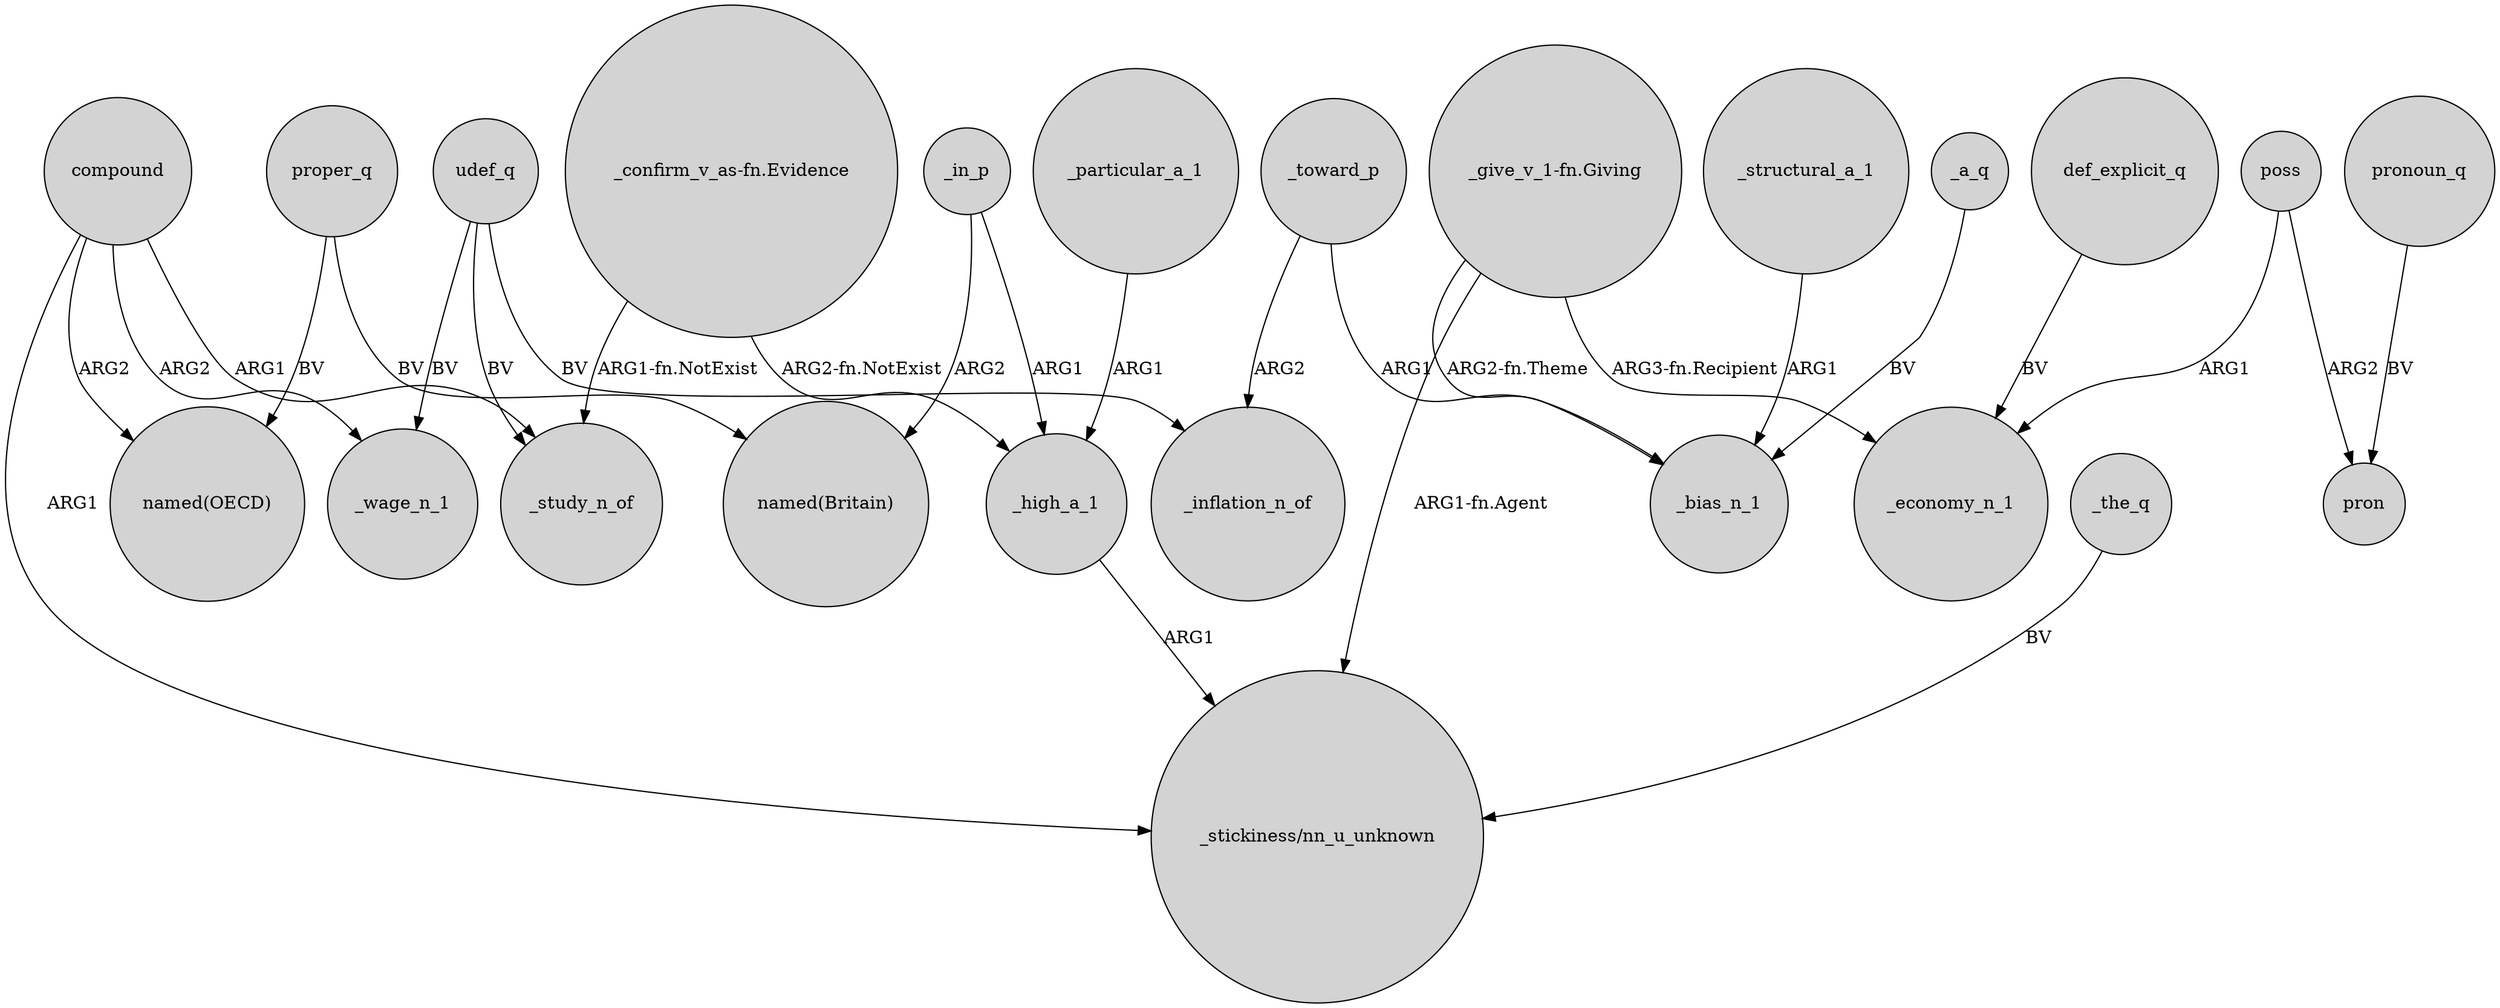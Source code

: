 digraph {
	node [shape=circle style=filled]
	udef_q -> _inflation_n_of [label=BV]
	_in_p -> "named(Britain)" [label=ARG2]
	_particular_a_1 -> _high_a_1 [label=ARG1]
	poss -> pron [label=ARG2]
	"_confirm_v_as-fn.Evidence" -> _study_n_of [label="ARG1-fn.NotExist"]
	udef_q -> _wage_n_1 [label=BV]
	"_give_v_1-fn.Giving" -> "_stickiness/nn_u_unknown" [label="ARG1-fn.Agent"]
	_structural_a_1 -> _bias_n_1 [label=ARG1]
	def_explicit_q -> _economy_n_1 [label=BV]
	compound -> _wage_n_1 [label=ARG2]
	proper_q -> "named(OECD)" [label=BV]
	_a_q -> _bias_n_1 [label=BV]
	compound -> "named(OECD)" [label=ARG2]
	_high_a_1 -> "_stickiness/nn_u_unknown" [label=ARG1]
	poss -> _economy_n_1 [label=ARG1]
	_the_q -> "_stickiness/nn_u_unknown" [label=BV]
	pronoun_q -> pron [label=BV]
	_toward_p -> _inflation_n_of [label=ARG2]
	compound -> _study_n_of [label=ARG1]
	"_confirm_v_as-fn.Evidence" -> _high_a_1 [label="ARG2-fn.NotExist"]
	"_give_v_1-fn.Giving" -> _economy_n_1 [label="ARG3-fn.Recipient"]
	"_give_v_1-fn.Giving" -> _bias_n_1 [label="ARG2-fn.Theme"]
	udef_q -> _study_n_of [label=BV]
	compound -> "_stickiness/nn_u_unknown" [label=ARG1]
	_in_p -> _high_a_1 [label=ARG1]
	proper_q -> "named(Britain)" [label=BV]
	_toward_p -> _bias_n_1 [label=ARG1]
}
